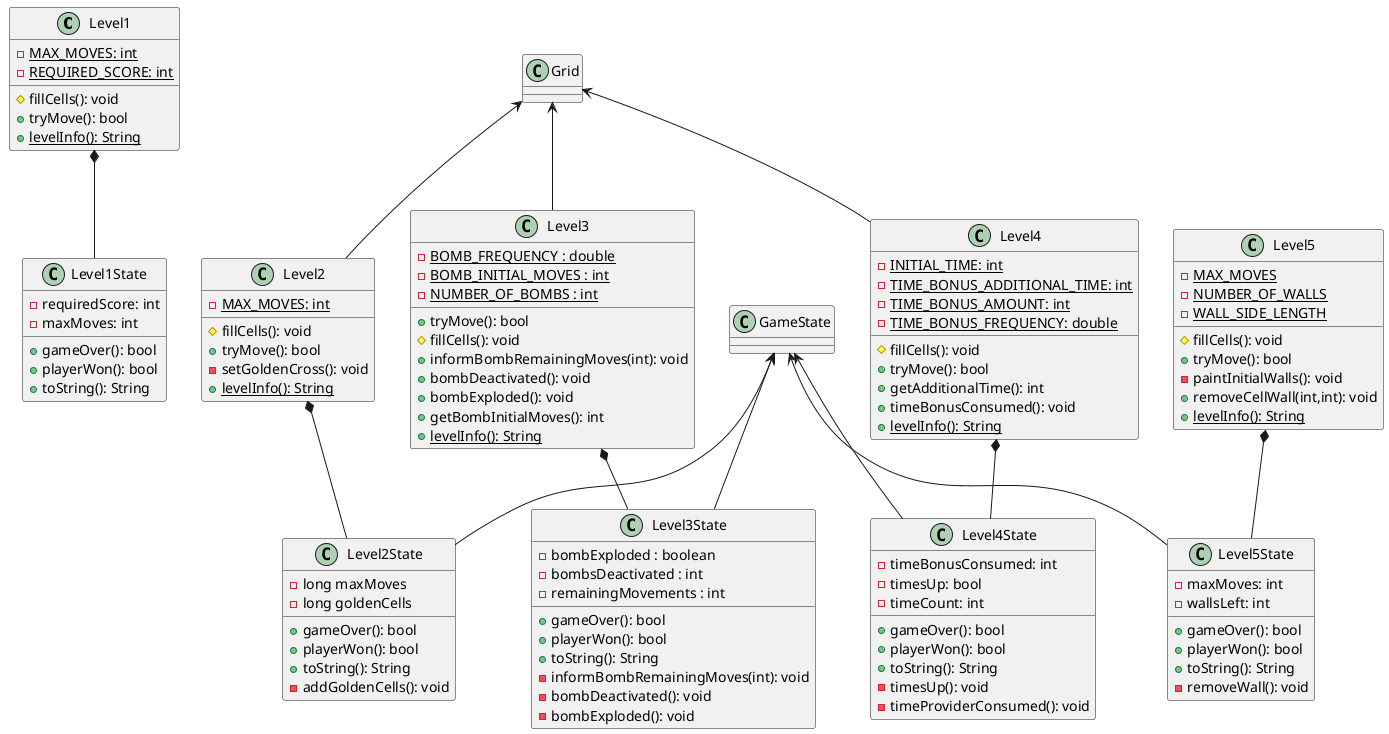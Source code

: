 @startuml

' --------------- LEVELS --------------- '

' Level1 '

class Level1{
 - {static} MAX_MOVES: int
 - {static} REQUIRED_SCORE: int
 # fillCells(): void
 + tryMove(): bool
 + {static} levelInfo(): String
}

Level1 *-- Level1State


' Level1State '

class Level1State{
 - requiredScore: int
 - maxMoves: int
 + gameOver(): bool
 + playerWon(): bool
 + toString(): String
}


' Level2 '

class Level2{
 - {static} MAX_MOVES: int
 # fillCells(): void
 + tryMove(): bool
 - setGoldenCross(): void
 + {static} levelInfo(): String
}

Grid <-- Level2
Level2 *-- Level2State


' Level2State '

class Level2State{
 - long maxMoves
 - long goldenCells
 + gameOver(): bool
 + playerWon(): bool
 + toString(): String
 - addGoldenCells(): void
}

GameState <-- Level2State


' Level3 '

class Level3 {
  - {static} BOMB_FREQUENCY : double
  - {static} BOMB_INITIAL_MOVES : int
  - {static} NUMBER_OF_BOMBS : int
  + tryMove(): bool
  # fillCells(): void
  + informBombRemainingMoves(int): void
  + bombDeactivated(): void
  + bombExploded(): void
  + getBombInitialMoves(): int
  + {static} levelInfo(): String
}

Grid <-- Level3
Level3 *-- Level3State


' Level3State'

class Level3State {
  - bombExploded : boolean
  - bombsDeactivated : int
  - remainingMovements : int
  + gameOver(): bool
  + playerWon(): bool
  + toString(): String
  - informBombRemainingMoves(int): void
  - bombDeactivated(): void
  - bombExploded(): void
}

GameState <-- Level3State


' Level4 '

class Level4{
 - {static} INITIAL_TIME: int
 - {static} TIME_BONUS_ADDITIONAL_TIME: int
 - {static} TIME_BONUS_AMOUNT: int
 - {static} TIME_BONUS_FREQUENCY: double
 # fillCells(): void
 + tryMove(): bool
 + getAdditionalTime(): int
 + timeBonusConsumed(): void
 + {static} levelInfo(): String
}

Grid <-- Level4
Level4 *-- Level4State


' Level4State '

class Level4State{
 - timeBonusConsumed: int
 - timesUp: bool
 - timeCount: int
 + gameOver(): bool
 + playerWon(): bool
 + toString(): String
 - timesUp(): void
 - timeProviderConsumed(): void
}

GameState <-- Level4State


' Level5 '

class Level5{
 - {static} MAX_MOVES
 - {static} NUMBER_OF_WALLS
 - {static} WALL_SIDE_LENGTH
 # fillCells(): void
 + tryMove(): bool
 - paintInitialWalls(): void
 + removeCellWall(int,int): void
 + {static} levelInfo(): String
}

Level5 *-- Level5State


' Level5State '

class Level5State{
 - maxMoves: int
 - wallsLeft: int
 + gameOver(): bool
 + playerWon(): bool
 + toString(): String
 - removeWall(): void
}

GameState <-- Level5State

@enduml